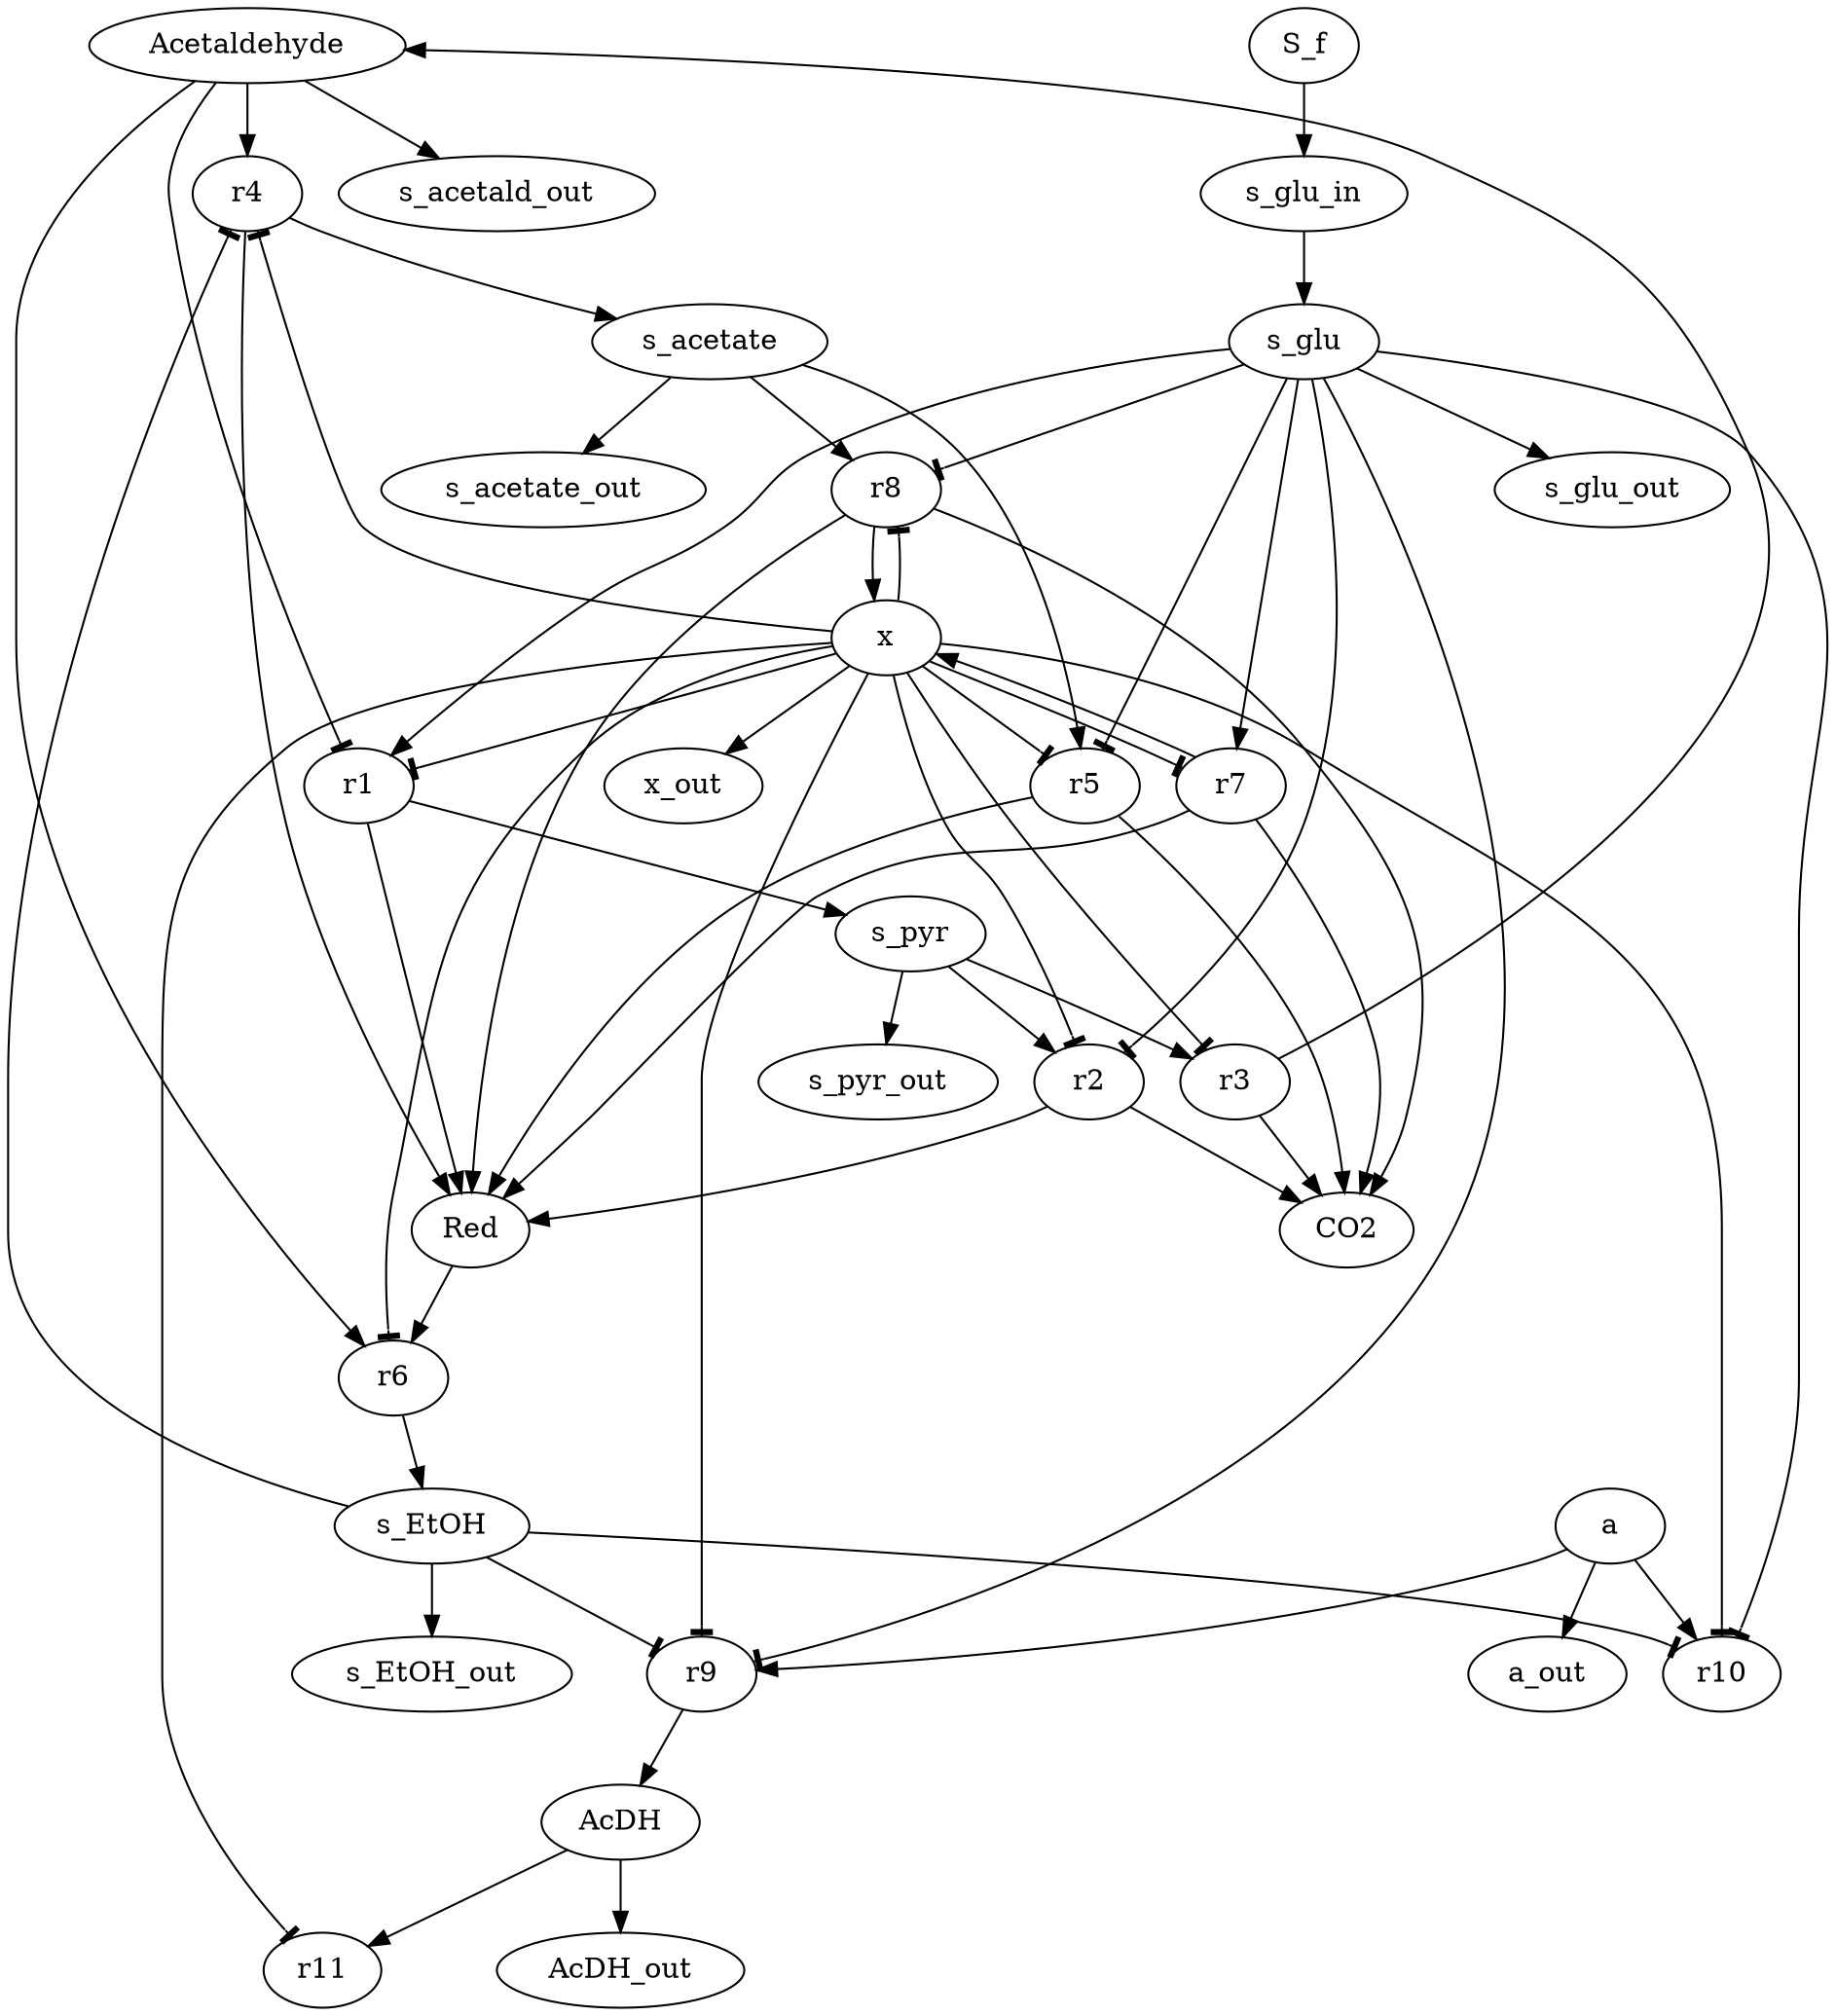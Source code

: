 strict digraph {
	graph [bb="0,0,981,1000"];
	node [label="\N"];
	s_acetald	 [height="0.51389",
		label=Acetaldehyde,
		pos="418,981",
		shape=ellipse,
		width="2.1667"];
	s_acetald_out	 [height="0.51389",
		pos="418,907",
		width="2.1667"];
	s_acetald -> s_acetald_out	 [arrowhead=normal,
		pos="e,418,925.67 418,962.33 418,954.26 418,944.65 418,935.71"];
	r4	 [height="0.51389",
		pos="292,907",
		width="0.75"];
	s_acetald -> r4	 [arrowhead=normal,
		pos="e,312.81,919.22 388.78,963.84 368.6,951.99 341.87,936.29 321.61,924.39"];
	r1	 [height="0.51389",
		pos="527,611",
		width="0.75"];
	s_acetald -> r1	 [arrowhead=tee,
		pos="e,527,629.69 456.8,964.78 473.97,955.75 492.96,942.87 505,926 529.67,891.42 527,\
875.47 527,833 527,833 527,833 527,759 527,715.22 527,664.15 527,634.89"];
	r6	 [height="0.51389",
		pos="180,315",
		width="0.75"];
	s_acetald -> r6	 [arrowhead=normal,
		pos="e,162.74,329.7 350.84,971.44 232.68,952.72 0,906.52 0,833 0,833 0,833 0,611 0,49\
3.07 105.6,382.14 155.04,336.67"];
	s_acetate	 [height="0.51389",
		pos="292,833",
		width="1.6111"];
	r4 -> s_acetate	 [arrowhead=normal,
		pos="e,292,851.67 292,888.33 292,880.26 292,870.65 292,861.71"];
	Red	 [height="0.51389",
		pos="226,389",
		width="0.80556"];
	r4 -> Red	 [arrowhead=normal,
		pos="e,211.07,404.88 265.95,902 208.5,889.3 76,850.14 76,759 76,759 76,759 76,685 76,\
572.81 162.8,460.03 204.34,412.47"];
	s_pyr	 [height="0.51389",
		pos="556,537",
		width="1.0278"];
	r1 -> s_pyr	 [arrowhead=normal,
		pos="e,548.84,555.26 534.02,593.09 537.35,584.58 541.42,574.22 545.13,564.72"];
	r1 -> Red	 [arrowhead=normal,
		pos="e,243.74,403.96 506.33,598.93 488.24,588.17 461.42,571.73 439,556 368.97,506.87 \
290.82,443.16 251.52,410.46"];
	s_EtOH	 [height="0.51389",
		pos="190,241",
		width="1.3333"];
	r6 -> s_EtOH	 [arrowhead=normal,
		pos="e,187.48,259.67 182.52,296.33 183.61,288.26 184.91,278.65 186.12,269.71"];
	s_glu	 [height="0.51389",
		pos="641,833",
		width="1.0278"];
	r7	 [height="0.51389",
		pos="599,611",
		width="0.75"];
	s_glu -> r7	 [arrowhead=normal,
		pos="e,601.61,629.63 635.88,814.51 633.05,803.88 629.58,790.24 627,778 616.83,729.72 \
607.96,672.97 603.06,639.6"];
	s_glu -> r1	 [arrowhead=normal,
		pos="e,535.98,628.49 631.67,814.83 611.56,775.68 564.07,683.19 540.61,637.5"];
	r8	 [height="0.51389",
		pos="412,759",
		width="0.75"];
	s_glu -> r8	 [arrowhead=tee,
		pos="e,436.68,766.97 609.64,822.87 565.29,808.53 484.84,782.54 441.52,768.54"];
	r10	 [height="0.51389",
		pos="791,167",
		width="0.80556"];
	s_glu -> r10	 [arrowhead=tee,
		pos="e,809.43,181.68 677.95,830.29 719.24,825.6 786.28,812.8 832,778 870.57,748.64 88\
9,733.48 889,685 889,685 889,685 889,315 889,260.44 842.12,210.56 813.21,184.98"];
	s_glu_out	 [height="0.51389",
		pos="765,759",
		width="1.6111"];
	s_glu -> s_glu_out	 [arrowhead=normal,
		pos="e,737.27,775.55 664.91,818.73 682.93,807.98 707.97,793.04 728.49,780.79"];
	r9	 [height="0.51389",
		pos="304,167",
		width="0.75"];
	s_glu -> r9	 [arrowhead=tee,
		pos="e,330.46,171.51 650.99,815.04 687.46,748.48 809.68,516.03 779,444 700.07,258.67 \
428.54,190.67 335.54,172.49"];
	r5	 [height="0.51389",
		pos="245,611",
		width="0.75"];
	s_glu -> r5	 [arrowhead=tee,
		pos="e,256.18,628.11 604.8,828.61 541.53,820.43 413.93,801.53 376,778 345.63,759.17 2\
86.1,673.03 259.01,632.37"];
	r2	 [height="0.51389",
		pos="452,463",
		width="0.75"];
	s_glu -> r2	 [arrowhead=tee,
		pos="e,458.65,481.21 647.11,814.61 660.41,770.83 686.81,659.08 635,592 599.66,546.24 \
556.14,590.84 510,556 486.14,537.98 469.72,507.05 460.6,485.84"];
	x	 [height="0.51389",
		pos="415,685",
		width="0.75"];
	r8 -> x	 [arrowhead=normal,
		pos="e,408.37,703.08 406.83,740.71 406.35,732.37 406.54,722.32 407.29,713.06"];
	CO2	 [height="0.51389",
		pos="660,389",
		width="0.91667"];
	r8 -> CO2	 [arrowhead=normal,
		pos="e,679.89,403.95 435.68,749.97 479.36,732.37 573.78,689.9 635,630 687.86,578.29 6\
96.43,554.49 711,482 714.33,465.44 717.17,459.72 711,444 706.05,431.37 696.68,41\
9.92 687.31,410.77"];
	r8 -> Red	 [arrowhead=normal,
		pos="e,218.48,407.05 386.81,751.79 341.5,737.31 247.4,699.9 209,630 171.09,560.99 197\
.92,463.6 214.93,416.56"];
	AcDH	 [height="0.51389",
		pos="278,93",
		width="1.0833"];
	r9 -> AcDH	 [arrowhead=normal,
		pos="e,284.44,111.34 297.57,148.71 294.64,140.35 291.09,130.26 287.83,120.97"];
	r5 -> CO2	 [arrowhead=normal,
		pos="e,626.82,390.77 257,594.18 282.26,560.09 344.53,482.82 416,444 480.43,409 566.03\
,396.24 616.83,391.61"];
	r5 -> Red	 [arrowhead=normal,
		pos="e,227.6,407.65 243.41,592.45 240.09,553.69 232.41,463.84 228.45,417.61"];
	r2 -> CO2	 [arrowhead=normal,
		pos="e,629.9,396.89 473.02,451.11 477.86,448.6 483.05,446.08 488,444 532.07,425.5 584\
.65,409.53 619.97,399.63"];
	r2 -> Red	 [arrowhead=normal,
		pos="e,253.06,395.73 430.12,452.15 424.01,449.31 417.31,446.39 411,444 360.72,424.99 \
300.81,408.21 263.08,398.33"];
	r7 -> x	 [arrowhead=normal,
		pos="e,440.62,678.58 581.78,625.31 578.56,626.95 575.23,628.56 572,630 531.47,648.13 \
482.98,665.34 450.55,675.53"];
	r7 -> CO2	 [arrowhead=normal,
		pos="e,674.87,406 615.73,595.92 639.02,573.69 680.11,529.57 696,482 701.35,465.98 700\
.83,460.18 696,444 692.87,433.5 687.02,423.14 680.94,414.29"];
	r7 -> Red	 [arrowhead=normal,
		pos="e,249.75,400.17 577.84,599.43 573,596.9 567.86,594.29 563,592 525.53,574.31 512.\
88,576.72 477,556 474.78,554.72 332.16,445.38 330,444 307.02,429.31 279.71,414.9\
8 258.85,404.63"];
	r3	 [height="0.51389",
		pos="660,463",
		width="0.75"];
	s_pyr -> r3	 [arrowhead=normal,
		pos="e,641.18,476.39 577.3,521.85 593.29,510.47 615.32,494.79 632.62,482.48"];
	s_pyr -> r2	 [arrowhead=normal,
		pos="e,470.82,476.39 534.7,521.85 518.71,510.47 496.68,494.79 479.38,482.48"];
	s_pyr_out	 [height="0.51389",
		pos="556,463",
		width="1.6389"];
	s_pyr -> s_pyr_out	 [arrowhead=normal,
		pos="e,556,481.67 556,518.33 556,510.26 556,500.65 556,491.71"];
	Red -> r6	 [arrowhead=normal,
		pos="e,190.66,332.16 215.1,371.46 209.39,362.27 202.28,350.84 195.96,340.68"];
	r3 -> CO2	 [arrowhead=normal,
		pos="e,660,407.67 660,444.33 660,436.26 660,426.65 660,417.71"];
	r3 -> s_acetald	 [arrowhead=normal,
		pos="e,483.5,970.91 678.39,476.78 735.44,521.24 901.47,664.55 832,778 758.64,897.79 5\
91.34,948.74 493.35,968.94"];
	x_out	 [height="0.51389",
		pos="329,611",
		width="1.0833"];
	x -> x_out	 [arrowhead=normal,
		pos="e,348.05,627.39 398.01,670.38 385.98,660.03 369.6,645.93 355.81,634.07"];
	r11	 [height="0.51389",
		pos="144,19",
		width="0.80556"];
	x -> r11	 [arrowhead=tee,
		pos="e,133.68,36.551 388.33,681.51 334.31,673.99 214.35,654.92 182,630 115.38,578.67 \
93,547.1 93,463 93,463 93,463 93,167 93,120.24 116.03,69.486 131.14,41.225"];
	x -> r7	 [arrowhead=tee,
		pos="e,575.09,619.77 438.14,675.15 466.16,664.92 513.97,647.91 554,630 559.34,627.61 \
565,624.78 570.5,622.04"];
	x -> r3	 [arrowhead=tee,
		pos="e,653.24,481.06 424.84,667.71 437.54,646.86 461.56,612.12 491,592 533.82,562.73 \
561.14,587.94 602,556 625.56,537.59 642.04,506.75 651.27,485.67"];
	x -> r4	 [arrowhead=tee,
		pos="e,314.39,896.61 428.35,701.18 442.19,720.03 460.22,751.94 448,778 421.43,834.64 \
356.39,874.88 319.22,894.15"];
	x -> r1	 [arrowhead=tee,
		pos="e,507.34,623.99 434.51,672.11 453.58,659.51 482.66,640.29 503.11,626.78"];
	x -> r6	 [arrowhead=tee,
		pos="e,175.26,333.33 388.3,681.66 337.99,674.77 232.13,657.34 209,630 136.7,544.53 16\
1.15,395.45 174.12,338.25"];
	x -> r8	 [arrowhead=tee,
		pos="e,418.66,740.71 420.18,703.34 420.73,713.13 420.37,725.28 419.26,735.73"];
	x -> r10	 [arrowhead=tee,
		pos="e,791,185.69 441.6,680.86 493.04,672.45 603.85,652.27 635,630 686.9,592.9 791,45\
2.8 791,389 791,389 791,389 791,315 791,271.22 791,220.15 791,190.89"];
	x -> r9	 [arrowhead=tee,
		pos="e,299.65,185.57 407.96,667.07 400.5,648.27 388.28,617.9 377,592 337.3,500.85 283\
,488.43 283,389 283,389 283,389 283,315 283,270.78 292.3,219.86 298.53,190.75"];
	x -> r5	 [arrowhead=tee,
		pos="e,266.15,622.6 391.46,675.65 358.78,662.63 301.39,639.54 281,630 277.66,628.44 2\
74.18,626.72 270.76,624.98"];
	x -> r2	 [arrowhead=tee,
		pos="e,448.89,481.65 418.09,666.45 424.78,626.3 440.61,531.35 448.03,486.82"];
	s_acetate -> r8	 [arrowhead=normal,
		pos="e,391.88,771.41 318.93,816.39 338.02,804.62 363.6,788.84 383.12,776.81"];
	s_acetate_out	 [height="0.51389",
		pos="184,759",
		width="2.2222"];
	s_acetate -> s_acetate_out	 [arrowhead=normal,
		pos="e,209.92,776.76 267.49,816.21 253,806.28 234.42,793.55 218.47,782.62"];
	s_acetate -> r5	 [arrowhead=normal,
		pos="e,249.06,629.36 288.28,814.46 284.5,795.68 278.44,765.8 273,740 265.69,705.31 25\
6.99,665.44 251.25,639.32"];
	s_EtOH -> r4	 [arrowhead=tee,
		pos="e,265.81,902.22 173.3,258.34 163.9,268.71 152.4,282.46 144,296 66.141,421.53 38,\
463.29 38,611 38,759 38,759 38,759 38,807.25 55.587,822.81 94,852 120.24,871.94 \
211.75,891.75 260.64,901.23"];
	s_EtOH_out	 [height="0.51389",
		pos="190,167",
		width="1.9167"];
	s_EtOH -> s_EtOH_out	 [arrowhead=normal,
		pos="e,190,185.67 190,222.33 190,214.26 190,204.65 190,195.71"];
	s_EtOH -> r10	 [arrowhead=tee,
		pos="e,769.45,179.47 237.9,238.57 355.65,232.24 656.62,213.77 753,186 756.89,184.88 7\
60.85,183.37 764.68,181.68"];
	s_EtOH -> r9	 [arrowhead=tee,
		pos="e,284.23,179.83 214.74,224.94 234.1,212.38 260.86,195 280.02,182.56"];
	a	 [height="0.51389",
		pos="736,241",
		width="0.75"];
	a_out	 [height="0.51389",
		pos="705,167",
		width="1.0833"];
	a -> a_out	 [arrowhead=normal,
		pos="e,712.65,185.26 728.5,223.09 724.93,214.58 720.59,204.22 716.61,194.72"];
	a -> r10	 [arrowhead=normal,
		pos="e,778.57,183.73 748.48,224.21 755.58,214.65 764.61,202.5 772.52,191.86"];
	a -> r9	 [arrowhead=normal,
		pos="e,331.12,168.08 714.33,229.52 708.22,226.68 701.47,223.91 695,222 568.67,184.73 \
411.72,172.43 341.27,168.6"];
	AcDH -> r11	 [arrowhead=normal,
		pos="e,166.31,31.321 252.48,78.907 230.49,66.764 198.68,49.195 175.18,36.221"];
	AcDH_out	 [height="0.51389",
		pos="278,19",
		width="1.6944"];
	AcDH -> AcDH_out	 [arrowhead=normal,
		pos="e,278,37.667 278,74.327 278,66.264 278,56.648 278,47.711"];
	S_f	 [height="0.51389",
		pos="930,981",
		width="0.75"];
	s_glu_in	 [height="0.51389",
		pos="930,907",
		width="1.4167"];
	S_f -> s_glu_in	 [arrowhead=normal,
		pos="e,930,925.67 930,962.33 930,954.26 930,944.65 930,935.71"];
	s_glu_in -> s_glu	 [arrowhead=normal,
		pos="e,674.17,841.49 888.29,896.32 833.84,882.38 739.02,858.1 683.97,844"];
}
